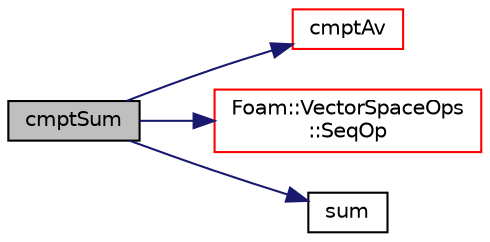 digraph "cmptSum"
{
  bgcolor="transparent";
  edge [fontname="Helvetica",fontsize="10",labelfontname="Helvetica",labelfontsize="10"];
  node [fontname="Helvetica",fontsize="10",shape=record];
  rankdir="LR";
  Node1 [label="cmptSum",height=0.2,width=0.4,color="black", fillcolor="grey75", style="filled", fontcolor="black"];
  Node1 -> Node2 [color="midnightblue",fontsize="10",style="solid",fontname="Helvetica"];
  Node2 [label="cmptAv",height=0.2,width=0.4,color="red",URL="$a10909.html#a7af056d5acb329854c78eb3267468c11"];
  Node1 -> Node3 [color="midnightblue",fontsize="10",style="solid",fontname="Helvetica"];
  Node3 [label="Foam::VectorSpaceOps\l::SeqOp",height=0.2,width=0.4,color="red",URL="$a02906.html#a795250159e68e47abe1d86f5b2873c04"];
  Node1 -> Node4 [color="midnightblue",fontsize="10",style="solid",fontname="Helvetica"];
  Node4 [label="sum",height=0.2,width=0.4,color="black",URL="$a10909.html#a3d8733143aad0e03b300186ab4bef137"];
}
